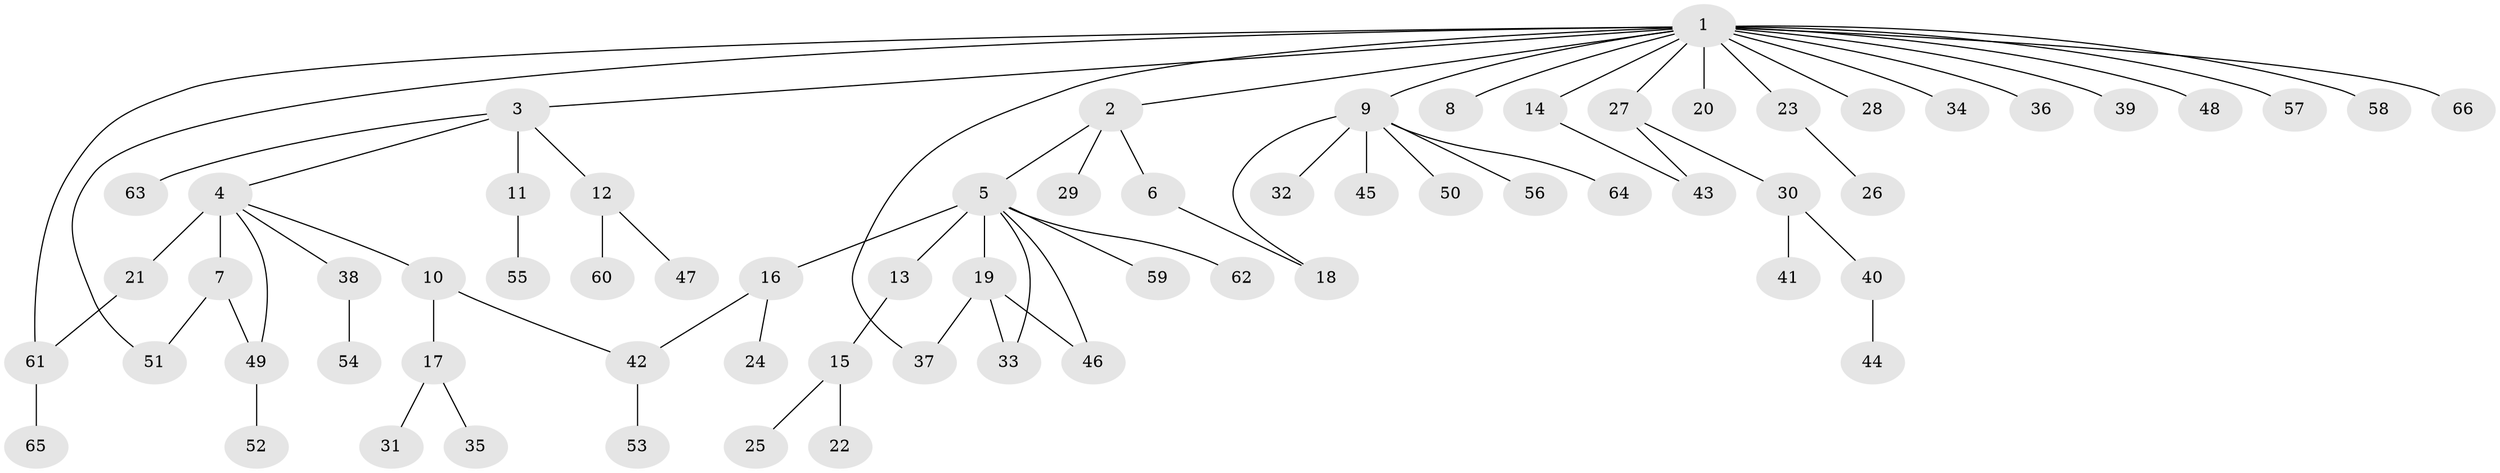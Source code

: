 // original degree distribution, {21: 0.007575757575757576, 5: 0.015151515151515152, 12: 0.007575757575757576, 16: 0.007575757575757576, 9: 0.007575757575757576, 2: 0.16666666666666666, 1: 0.6363636363636364, 8: 0.022727272727272728, 4: 0.03787878787878788, 3: 0.07575757575757576, 6: 0.015151515151515152}
// Generated by graph-tools (version 1.1) at 2025/35/03/09/25 02:35:36]
// undirected, 66 vertices, 74 edges
graph export_dot {
graph [start="1"]
  node [color=gray90,style=filled];
  1;
  2;
  3;
  4;
  5;
  6;
  7;
  8;
  9;
  10;
  11;
  12;
  13;
  14;
  15;
  16;
  17;
  18;
  19;
  20;
  21;
  22;
  23;
  24;
  25;
  26;
  27;
  28;
  29;
  30;
  31;
  32;
  33;
  34;
  35;
  36;
  37;
  38;
  39;
  40;
  41;
  42;
  43;
  44;
  45;
  46;
  47;
  48;
  49;
  50;
  51;
  52;
  53;
  54;
  55;
  56;
  57;
  58;
  59;
  60;
  61;
  62;
  63;
  64;
  65;
  66;
  1 -- 2 [weight=1.0];
  1 -- 3 [weight=1.0];
  1 -- 8 [weight=1.0];
  1 -- 9 [weight=1.0];
  1 -- 14 [weight=1.0];
  1 -- 20 [weight=1.0];
  1 -- 23 [weight=1.0];
  1 -- 27 [weight=1.0];
  1 -- 28 [weight=1.0];
  1 -- 34 [weight=1.0];
  1 -- 36 [weight=1.0];
  1 -- 37 [weight=1.0];
  1 -- 39 [weight=1.0];
  1 -- 48 [weight=1.0];
  1 -- 51 [weight=1.0];
  1 -- 57 [weight=1.0];
  1 -- 58 [weight=1.0];
  1 -- 61 [weight=1.0];
  1 -- 66 [weight=1.0];
  2 -- 5 [weight=1.0];
  2 -- 6 [weight=1.0];
  2 -- 29 [weight=1.0];
  3 -- 4 [weight=1.0];
  3 -- 11 [weight=7.0];
  3 -- 12 [weight=1.0];
  3 -- 63 [weight=1.0];
  4 -- 7 [weight=10.0];
  4 -- 10 [weight=1.0];
  4 -- 21 [weight=1.0];
  4 -- 38 [weight=1.0];
  4 -- 49 [weight=1.0];
  5 -- 13 [weight=1.0];
  5 -- 16 [weight=1.0];
  5 -- 19 [weight=1.0];
  5 -- 33 [weight=1.0];
  5 -- 46 [weight=1.0];
  5 -- 59 [weight=1.0];
  5 -- 62 [weight=1.0];
  6 -- 18 [weight=1.0];
  7 -- 49 [weight=1.0];
  7 -- 51 [weight=1.0];
  9 -- 18 [weight=1.0];
  9 -- 32 [weight=1.0];
  9 -- 45 [weight=1.0];
  9 -- 50 [weight=1.0];
  9 -- 56 [weight=1.0];
  9 -- 64 [weight=1.0];
  10 -- 17 [weight=1.0];
  10 -- 42 [weight=1.0];
  11 -- 55 [weight=1.0];
  12 -- 47 [weight=1.0];
  12 -- 60 [weight=1.0];
  13 -- 15 [weight=1.0];
  14 -- 43 [weight=1.0];
  15 -- 22 [weight=5.0];
  15 -- 25 [weight=1.0];
  16 -- 24 [weight=3.0];
  16 -- 42 [weight=1.0];
  17 -- 31 [weight=1.0];
  17 -- 35 [weight=1.0];
  19 -- 33 [weight=4.0];
  19 -- 37 [weight=1.0];
  19 -- 46 [weight=1.0];
  21 -- 61 [weight=1.0];
  23 -- 26 [weight=1.0];
  27 -- 30 [weight=1.0];
  27 -- 43 [weight=1.0];
  30 -- 40 [weight=1.0];
  30 -- 41 [weight=3.0];
  38 -- 54 [weight=1.0];
  40 -- 44 [weight=1.0];
  42 -- 53 [weight=1.0];
  49 -- 52 [weight=1.0];
  61 -- 65 [weight=2.0];
}
